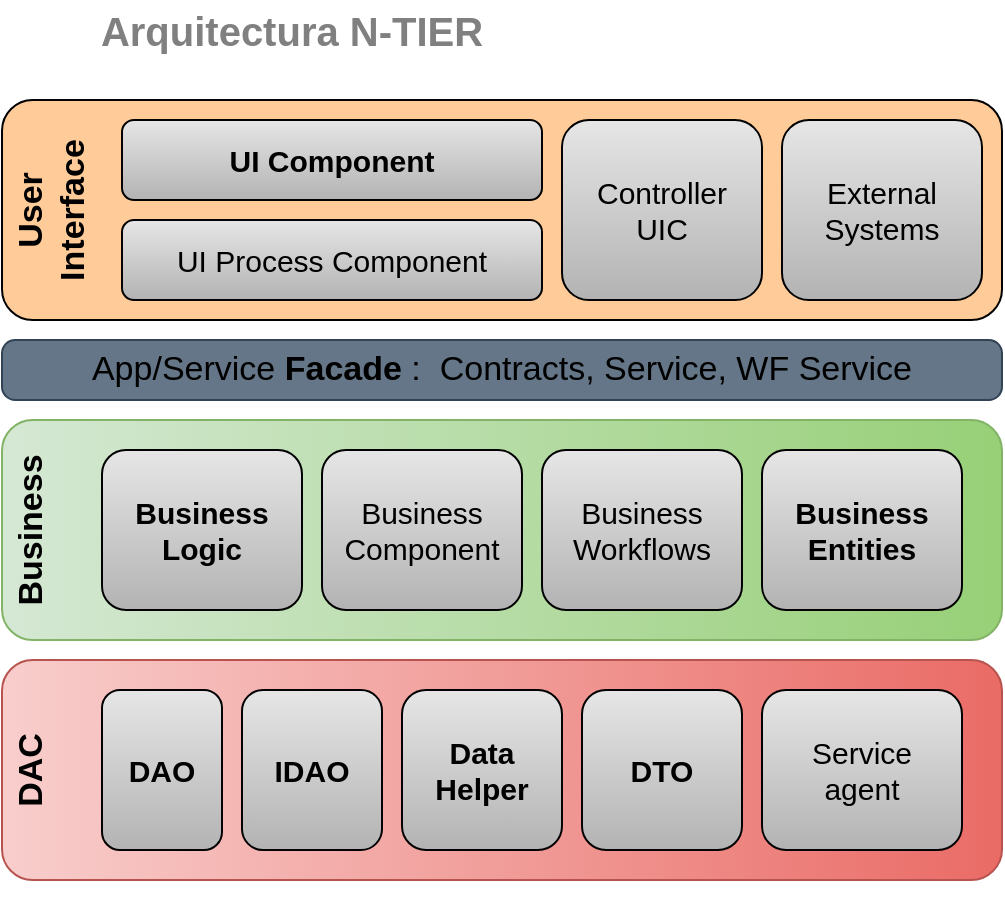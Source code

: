 <mxfile>
    <diagram id="i1sOJo1hiXwPGtOnjkky" name="Page-1">
        <mxGraphModel dx="708" dy="611" grid="1" gridSize="10" guides="1" tooltips="1" connect="1" arrows="1" fold="1" page="1" pageScale="1" pageWidth="850" pageHeight="1100" math="0" shadow="0">
            <root>
                <mxCell id="0"/>
                <mxCell id="1" parent="0"/>
                <mxCell id="2" value="Arquitectura N-TIER" style="text;html=1;strokeColor=none;fillColor=none;align=center;verticalAlign=middle;whiteSpace=wrap;rounded=0;fontSize=20;fontColor=#808080;fontStyle=1" parent="1" vertex="1">
                    <mxGeometry x="140" y="160" width="210" height="30" as="geometry"/>
                </mxCell>
                <mxCell id="3" value="" style="rounded=1;whiteSpace=wrap;html=1;fillColor=#FFCC99;glass=0;shadow=0;gradientColor=none;arcSize=14;" parent="1" vertex="1">
                    <mxGeometry x="100" y="210" width="500" height="110" as="geometry"/>
                </mxCell>
                <mxCell id="4" value="UI Component" style="rounded=1;whiteSpace=wrap;html=1;shadow=0;glass=0;sketch=0;fontSize=15;fontColor=#000000;fillColor=#E6E6E6;gradientColor=#B3B3B3;labelBackgroundColor=none;fontStyle=1" parent="1" vertex="1">
                    <mxGeometry x="160" y="220" width="210" height="40" as="geometry"/>
                </mxCell>
                <mxCell id="5" value="UI Process Component" style="rounded=1;whiteSpace=wrap;html=1;shadow=0;glass=0;sketch=0;fontSize=15;fontColor=#000000;fillColor=#E6E6E6;gradientColor=#B3B3B3;labelBackgroundColor=none;fontStyle=0" parent="1" vertex="1">
                    <mxGeometry x="160" y="270" width="210" height="40" as="geometry"/>
                </mxCell>
                <mxCell id="6" value="Controller&lt;br&gt;UIC" style="rounded=1;whiteSpace=wrap;html=1;shadow=0;glass=0;sketch=0;fontSize=15;fontColor=#000000;fillColor=#E6E6E6;gradientColor=#B3B3B3;labelBackgroundColor=none;fontStyle=0" parent="1" vertex="1">
                    <mxGeometry x="380" y="220" width="100" height="90" as="geometry"/>
                </mxCell>
                <mxCell id="7" value="External&lt;br&gt;Systems" style="rounded=1;whiteSpace=wrap;html=1;shadow=0;glass=0;sketch=0;fontSize=15;fontColor=#000000;fillColor=#E6E6E6;gradientColor=#B3B3B3;labelBackgroundColor=none;fontStyle=0" parent="1" vertex="1">
                    <mxGeometry x="490" y="220" width="100" height="90" as="geometry"/>
                </mxCell>
                <mxCell id="8" value="User &lt;br style=&quot;font-size: 17px;&quot;&gt;Interface" style="text;html=1;strokeColor=none;fillColor=none;align=center;verticalAlign=middle;whiteSpace=wrap;rounded=0;fontSize=17;fontColor=#000000;fontStyle=1;rotation=-90;" parent="1" vertex="1">
                    <mxGeometry x="50" y="250" width="150" height="30" as="geometry"/>
                </mxCell>
                <mxCell id="9" value="App/Service &lt;b style=&quot;font-size: 17px;&quot;&gt;Facade&lt;/b&gt;&amp;nbsp;:&amp;nbsp; Contracts, Service, WF Service" style="rounded=1;whiteSpace=wrap;html=1;fillColor=#647687;glass=0;shadow=0;arcSize=22;fontColor=#000000;strokeColor=#314354;fontSize=17;" parent="1" vertex="1">
                    <mxGeometry x="100" y="330" width="500" height="30" as="geometry"/>
                </mxCell>
                <mxCell id="10" value="" style="rounded=1;whiteSpace=wrap;html=1;fillColor=#d5e8d4;glass=0;shadow=0;arcSize=14;strokeColor=#82b366;gradientColor=#97d077;gradientDirection=east;" parent="1" vertex="1">
                    <mxGeometry x="100" y="370" width="500" height="110" as="geometry"/>
                </mxCell>
                <mxCell id="11" value="Business&lt;br&gt;Entities" style="rounded=1;whiteSpace=wrap;html=1;shadow=0;glass=0;sketch=0;fontSize=15;fontColor=#000000;fillColor=#E6E6E6;gradientColor=#B3B3B3;labelBackgroundColor=none;fontStyle=1" parent="1" vertex="1">
                    <mxGeometry x="480" y="385" width="100" height="80" as="geometry"/>
                </mxCell>
                <mxCell id="12" value="Business&lt;br&gt;Workflows" style="rounded=1;whiteSpace=wrap;html=1;shadow=0;glass=0;sketch=0;fontSize=15;fontColor=#000000;fillColor=#E6E6E6;gradientColor=#B3B3B3;labelBackgroundColor=none;fontStyle=0" parent="1" vertex="1">
                    <mxGeometry x="370" y="385" width="100" height="80" as="geometry"/>
                </mxCell>
                <mxCell id="14" value="Business&lt;br&gt;Component" style="rounded=1;whiteSpace=wrap;html=1;shadow=0;glass=0;sketch=0;fontSize=15;fontColor=#000000;fillColor=#E6E6E6;gradientColor=#B3B3B3;labelBackgroundColor=none;fontStyle=0" parent="1" vertex="1">
                    <mxGeometry x="260" y="385" width="100" height="80" as="geometry"/>
                </mxCell>
                <mxCell id="15" value="Business&lt;br&gt;Logic" style="rounded=1;whiteSpace=wrap;html=1;shadow=0;glass=0;sketch=0;fontSize=15;fontColor=#000000;fillColor=#E6E6E6;gradientColor=#B3B3B3;labelBackgroundColor=none;fontStyle=1" parent="1" vertex="1">
                    <mxGeometry x="150" y="385" width="100" height="80" as="geometry"/>
                </mxCell>
                <mxCell id="16" value="Business" style="text;html=1;strokeColor=none;fillColor=none;align=center;verticalAlign=middle;whiteSpace=wrap;rounded=0;fontSize=17;fontColor=#000000;fontStyle=1;rotation=-90;" parent="1" vertex="1">
                    <mxGeometry x="40" y="410" width="150" height="30" as="geometry"/>
                </mxCell>
                <mxCell id="18" value="" style="rounded=1;whiteSpace=wrap;html=1;fillColor=#f8cecc;glass=0;shadow=0;arcSize=14;strokeColor=#b85450;gradientColor=#ea6b66;gradientDirection=east;" parent="1" vertex="1">
                    <mxGeometry x="100" y="490" width="500" height="110" as="geometry"/>
                </mxCell>
                <mxCell id="19" value="Service&lt;br&gt;agent" style="rounded=1;whiteSpace=wrap;html=1;shadow=0;glass=0;sketch=0;fontSize=15;fontColor=#000000;fillColor=#E6E6E6;gradientColor=#B3B3B3;labelBackgroundColor=none;fontStyle=0" parent="1" vertex="1">
                    <mxGeometry x="480" y="505" width="100" height="80" as="geometry"/>
                </mxCell>
                <mxCell id="20" value="DAO" style="rounded=1;whiteSpace=wrap;html=1;shadow=0;glass=0;sketch=0;fontSize=15;fontColor=#000000;fillColor=#E6E6E6;gradientColor=#B3B3B3;labelBackgroundColor=none;fontStyle=1" parent="1" vertex="1">
                    <mxGeometry x="150" y="505" width="60" height="80" as="geometry"/>
                </mxCell>
                <mxCell id="21" value="IDAO" style="rounded=1;whiteSpace=wrap;html=1;shadow=0;glass=0;sketch=0;fontSize=15;fontColor=#000000;fillColor=#E6E6E6;gradientColor=#B3B3B3;labelBackgroundColor=none;fontStyle=1" parent="1" vertex="1">
                    <mxGeometry x="220" y="505" width="70" height="80" as="geometry"/>
                </mxCell>
                <mxCell id="22" value="Data&lt;br&gt;Helper" style="rounded=1;whiteSpace=wrap;html=1;shadow=0;glass=0;sketch=0;fontSize=15;fontColor=#000000;fillColor=#E6E6E6;gradientColor=#B3B3B3;labelBackgroundColor=none;fontStyle=1" parent="1" vertex="1">
                    <mxGeometry x="300" y="505" width="80" height="80" as="geometry"/>
                </mxCell>
                <mxCell id="23" value="DTO" style="rounded=1;whiteSpace=wrap;html=1;shadow=0;glass=0;sketch=0;fontSize=15;fontColor=#000000;fillColor=#E6E6E6;gradientColor=#B3B3B3;labelBackgroundColor=none;fontStyle=1" parent="1" vertex="1">
                    <mxGeometry x="390" y="505" width="80" height="80" as="geometry"/>
                </mxCell>
                <mxCell id="24" value="DAC" style="text;html=1;strokeColor=none;fillColor=none;align=center;verticalAlign=middle;whiteSpace=wrap;rounded=0;fontSize=17;fontColor=#000000;fontStyle=1;rotation=-90;" parent="1" vertex="1">
                    <mxGeometry x="40" y="530" width="150" height="30" as="geometry"/>
                </mxCell>
            </root>
        </mxGraphModel>
    </diagram>
</mxfile>